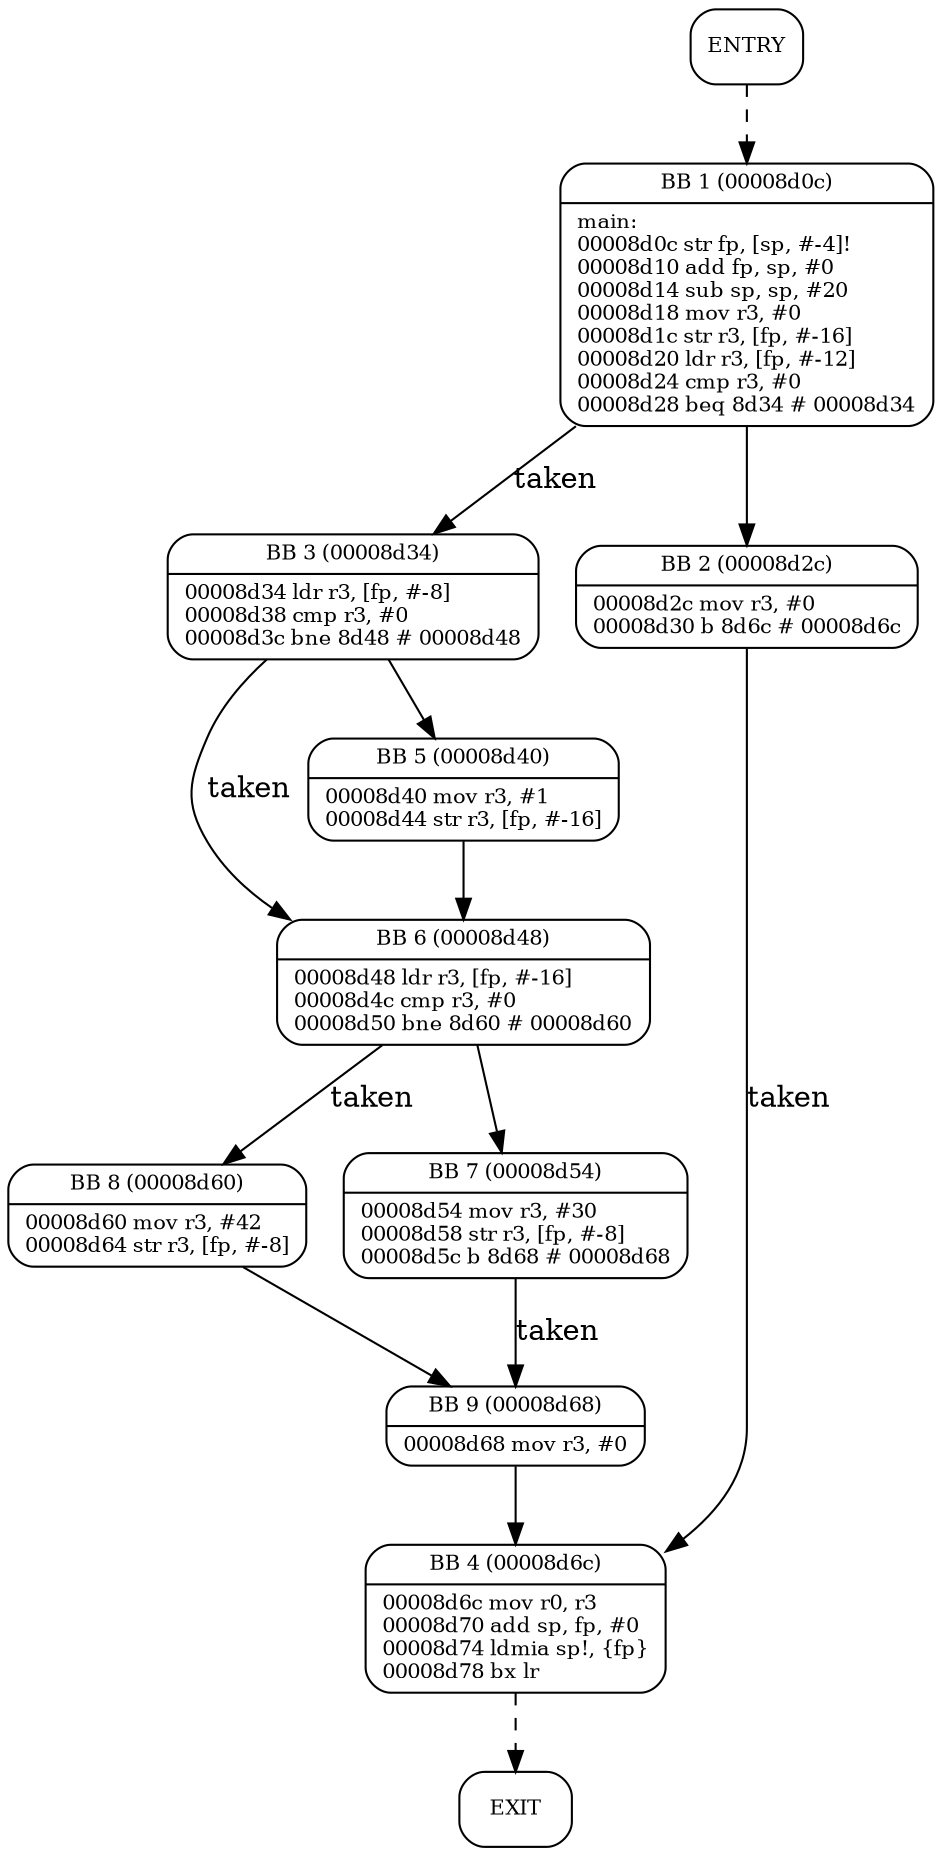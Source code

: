 digraph main{
node [shape=Mrecord, labeljust=l, fontsize=10];
	"0" [label="ENTRY"]
	"0" -> "1" [style=dashed, weight=1];
	"1" [label="{BB 1 (00008d0c) | main:\l00008d0c    str fp, [sp, #-4]!\l00008d10    add fp, sp, #0\l00008d14    sub sp, sp, #20\l00008d18    mov r3, #0\l00008d1c    str r3, [fp, #-16]\l00008d20    ldr r3, [fp, #-12]\l00008d24    cmp r3, #0\l00008d28    beq 8d34    # 00008d34\l }"]
	"1" -> "3" [label="taken", weight=3];
	"1" -> "2" [weight=4];
	"2" [label="{BB 2 (00008d2c) | 00008d2c    mov r3, #0\l00008d30    b 8d6c    # 00008d6c\l }"]
	"2" -> "4" [label="taken", weight=3];
	"3" [label="{BB 3 (00008d34) | 00008d34    ldr r3, [fp, #-8]\l00008d38    cmp r3, #0\l00008d3c    bne 8d48    # 00008d48\l }"]
	"3" -> "6" [label="taken", weight=3];
	"3" -> "5" [weight=4];
	"4" [label="{BB 4 (00008d6c) | 00008d6c    mov r0, r3\l00008d70    add sp, fp, #0\l00008d74    ldmia sp!, \{fp\}\l00008d78    bx lr\l }"]
	"4" -> "10" [style=dashed, weight=1];
	"5" [label="{BB 5 (00008d40) | 00008d40    mov r3, #1\l00008d44    str r3, [fp, #-16]\l }"]
	"5" -> "6" [weight=4];
	"6" [label="{BB 6 (00008d48) | 00008d48    ldr r3, [fp, #-16]\l00008d4c    cmp r3, #0\l00008d50    bne 8d60    # 00008d60\l }"]
	"6" -> "8" [label="taken", weight=3];
	"6" -> "7" [weight=4];
	"7" [label="{BB 7 (00008d54) | 00008d54    mov r3, #30\l00008d58    str r3, [fp, #-8]\l00008d5c    b 8d68    # 00008d68\l }"]
	"7" -> "9" [label="taken", weight=3];
	"8" [label="{BB 8 (00008d60) | 00008d60    mov r3, #42\l00008d64    str r3, [fp, #-8]\l }"]
	"8" -> "9" [weight=4];
	"9" [label="{BB 9 (00008d68) | 00008d68    mov r3, #0\l }"]
	"9" -> "4" [weight=4];
	"10" [label="EXIT"]
}
